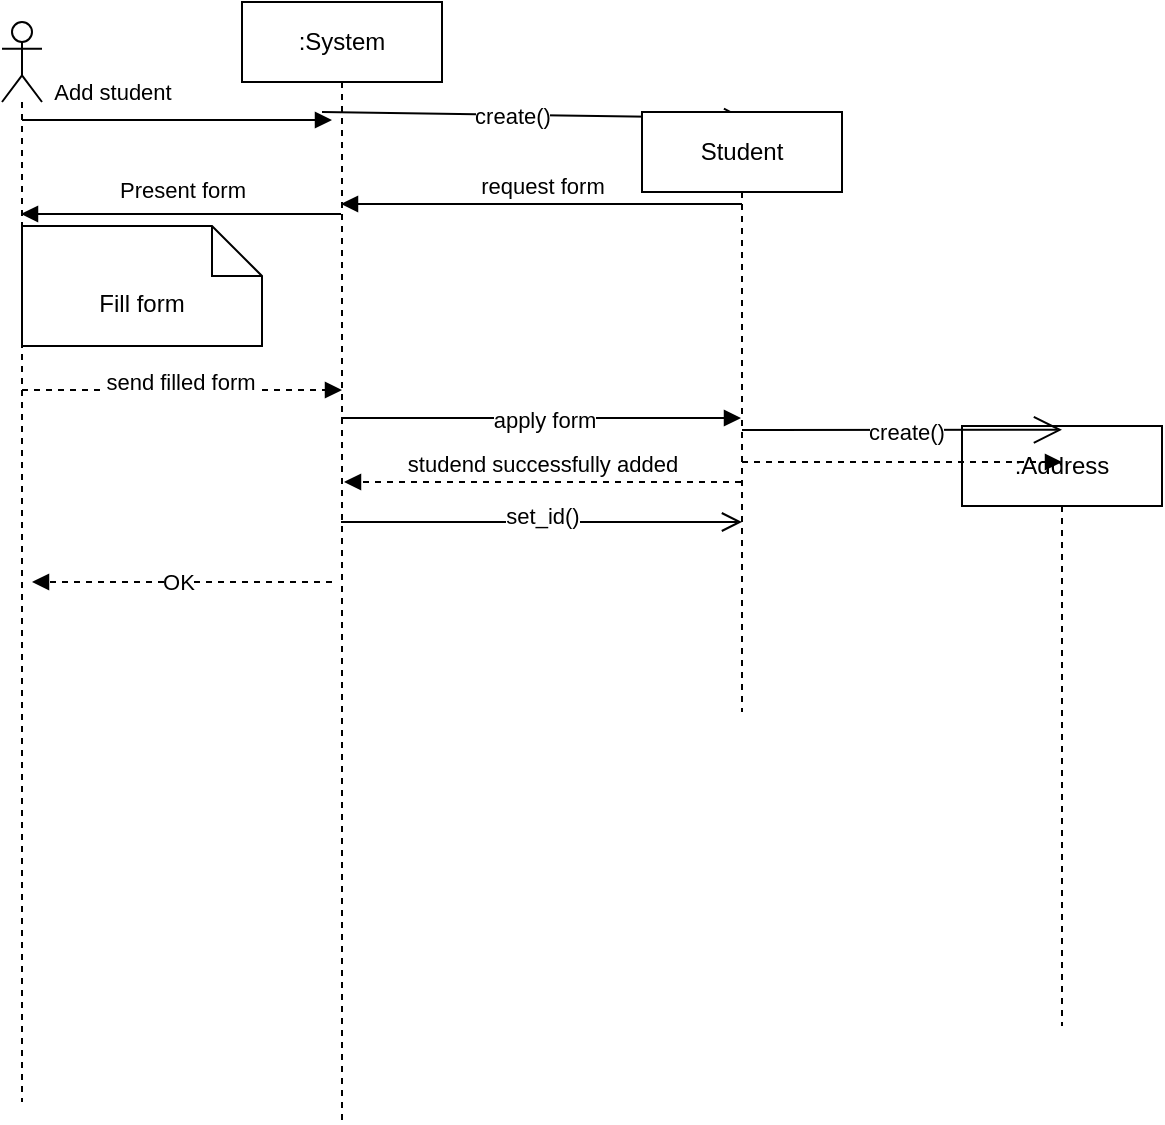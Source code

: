 <mxfile version="24.7.5">
  <diagram name="Page-1" id="mIxCQpqRYAwoG2jx7tLJ">
    <mxGraphModel dx="1114" dy="704" grid="1" gridSize="10" guides="1" tooltips="1" connect="1" arrows="1" fold="1" page="1" pageScale="1" pageWidth="827" pageHeight="1169" math="0" shadow="0">
      <root>
        <mxCell id="0" />
        <mxCell id="1" parent="0" />
        <mxCell id="j_C2mHsa5E6HXYIOTJpf-6" value="" style="shape=umlLifeline;perimeter=lifelinePerimeter;whiteSpace=wrap;html=1;container=1;dropTarget=0;collapsible=0;recursiveResize=0;outlineConnect=0;portConstraint=eastwest;newEdgeStyle={&quot;curved&quot;:0,&quot;rounded&quot;:0};participant=umlActor;" parent="1" vertex="1">
          <mxGeometry x="10" y="10" width="20" height="540" as="geometry" />
        </mxCell>
        <mxCell id="j_C2mHsa5E6HXYIOTJpf-7" value=":System" style="shape=umlLifeline;perimeter=lifelinePerimeter;whiteSpace=wrap;html=1;container=1;dropTarget=0;collapsible=0;recursiveResize=0;outlineConnect=0;portConstraint=eastwest;newEdgeStyle={&quot;curved&quot;:0,&quot;rounded&quot;:0};" parent="1" vertex="1">
          <mxGeometry x="130" width="100" height="560" as="geometry" />
        </mxCell>
        <mxCell id="j_C2mHsa5E6HXYIOTJpf-14" value="Add student" style="html=1;verticalAlign=bottom;endArrow=block;curved=0;rounded=0;entryX=0;entryY=0;entryDx=0;entryDy=5;" parent="1" source="j_C2mHsa5E6HXYIOTJpf-6" edge="1">
          <mxGeometry x="-0.429" y="5" relative="1" as="geometry">
            <mxPoint x="300" y="215" as="sourcePoint" />
            <mxPoint as="offset" />
            <mxPoint x="175" y="59.0" as="targetPoint" />
          </mxGeometry>
        </mxCell>
        <mxCell id="j_C2mHsa5E6HXYIOTJpf-29" value=":Address" style="shape=umlLifeline;perimeter=lifelinePerimeter;whiteSpace=wrap;html=1;container=1;dropTarget=0;collapsible=0;recursiveResize=0;outlineConnect=0;portConstraint=eastwest;newEdgeStyle={&quot;curved&quot;:0,&quot;rounded&quot;:0};" parent="1" vertex="1">
          <mxGeometry x="490" y="212" width="100" height="300" as="geometry" />
        </mxCell>
        <mxCell id="j_C2mHsa5E6HXYIOTJpf-38" value="" style="endArrow=open;endFill=1;endSize=12;html=1;rounded=0;entryX=0.5;entryY=0.033;entryDx=0;entryDy=0;entryPerimeter=0;" parent="1" edge="1">
          <mxGeometry width="160" relative="1" as="geometry">
            <mxPoint x="380" y="214.0" as="sourcePoint" />
            <mxPoint x="540" y="213.9" as="targetPoint" />
          </mxGeometry>
        </mxCell>
        <mxCell id="j_C2mHsa5E6HXYIOTJpf-39" value="create()" style="edgeLabel;html=1;align=center;verticalAlign=middle;resizable=0;points=[];" parent="j_C2mHsa5E6HXYIOTJpf-38" vertex="1" connectable="0">
          <mxGeometry x="0.004" y="-1" relative="1" as="geometry">
            <mxPoint x="1" as="offset" />
          </mxGeometry>
        </mxCell>
        <mxCell id="72pEHp-JBTksz8MAyJF6-1" value="" style="endArrow=open;startArrow=none;endFill=0;startFill=0;endSize=8;html=1;verticalAlign=bottom;labelBackgroundColor=none;strokeWidth=1;rounded=0;exitX=0;exitY=0;exitDx=0;exitDy=5;exitPerimeter=0;entryX=0.51;entryY=0.01;entryDx=0;entryDy=0;entryPerimeter=0;" parent="1" target="j_C2mHsa5E6HXYIOTJpf-20" edge="1">
          <mxGeometry width="160" relative="1" as="geometry">
            <mxPoint x="170" y="55" as="sourcePoint" />
            <mxPoint x="360" y="43" as="targetPoint" />
          </mxGeometry>
        </mxCell>
        <mxCell id="72pEHp-JBTksz8MAyJF6-2" value="create()" style="edgeLabel;html=1;align=center;verticalAlign=middle;resizable=0;points=[];" parent="72pEHp-JBTksz8MAyJF6-1" vertex="1" connectable="0">
          <mxGeometry x="-0.105" relative="1" as="geometry">
            <mxPoint as="offset" />
          </mxGeometry>
        </mxCell>
        <mxCell id="j_C2mHsa5E6HXYIOTJpf-20" value="Student" style="shape=umlLifeline;perimeter=lifelinePerimeter;whiteSpace=wrap;html=1;container=1;dropTarget=0;collapsible=0;recursiveResize=0;outlineConnect=0;portConstraint=eastwest;newEdgeStyle={&quot;curved&quot;:0,&quot;rounded&quot;:0};" parent="1" vertex="1">
          <mxGeometry x="330" y="55" width="100" height="300" as="geometry" />
        </mxCell>
        <mxCell id="rP0L4hH8Dv1ontddegX_-1" value="" style="endArrow=open;startArrow=none;endFill=0;startFill=0;endSize=8;html=1;verticalAlign=bottom;labelBackgroundColor=none;strokeWidth=1;rounded=0;" parent="1" edge="1">
          <mxGeometry width="160" relative="1" as="geometry">
            <mxPoint x="179.5" y="260" as="sourcePoint" />
            <mxPoint x="380" y="260" as="targetPoint" />
          </mxGeometry>
        </mxCell>
        <mxCell id="rP0L4hH8Dv1ontddegX_-2" value="set_id()" style="edgeLabel;html=1;align=center;verticalAlign=middle;resizable=0;points=[];" parent="rP0L4hH8Dv1ontddegX_-1" vertex="1" connectable="0">
          <mxGeometry x="-0.007" y="2" relative="1" as="geometry">
            <mxPoint x="1" y="-1" as="offset" />
          </mxGeometry>
        </mxCell>
        <mxCell id="rP0L4hH8Dv1ontddegX_-4" value="" style="html=1;verticalAlign=bottom;labelBackgroundColor=none;endArrow=block;endFill=1;dashed=1;rounded=0;" parent="1" edge="1">
          <mxGeometry width="160" relative="1" as="geometry">
            <mxPoint x="175" y="290" as="sourcePoint" />
            <mxPoint x="25" y="290" as="targetPoint" />
            <Array as="points">
              <mxPoint x="85" y="290" />
            </Array>
          </mxGeometry>
        </mxCell>
        <mxCell id="rP0L4hH8Dv1ontddegX_-5" value="OK" style="edgeLabel;html=1;align=center;verticalAlign=middle;resizable=0;points=[];" parent="rP0L4hH8Dv1ontddegX_-4" vertex="1" connectable="0">
          <mxGeometry x="0.027" relative="1" as="geometry">
            <mxPoint as="offset" />
          </mxGeometry>
        </mxCell>
        <mxCell id="uCOQKQwzyl2U1Vj7tgrC-1" value="request form" style="html=1;verticalAlign=bottom;labelBackgroundColor=none;endArrow=block;endFill=1;rounded=0;" edge="1" parent="1">
          <mxGeometry width="160" relative="1" as="geometry">
            <mxPoint x="380" y="101" as="sourcePoint" />
            <mxPoint x="179.5" y="101" as="targetPoint" />
          </mxGeometry>
        </mxCell>
        <mxCell id="uCOQKQwzyl2U1Vj7tgrC-2" value="" style="html=1;verticalAlign=bottom;labelBackgroundColor=none;endArrow=block;endFill=1;rounded=0;" edge="1" parent="1">
          <mxGeometry width="160" relative="1" as="geometry">
            <mxPoint x="179.5" y="106" as="sourcePoint" />
            <mxPoint x="19.5" y="106" as="targetPoint" />
          </mxGeometry>
        </mxCell>
        <mxCell id="uCOQKQwzyl2U1Vj7tgrC-3" value="Present form" style="edgeLabel;html=1;align=center;verticalAlign=middle;resizable=0;points=[];" vertex="1" connectable="0" parent="uCOQKQwzyl2U1Vj7tgrC-2">
          <mxGeometry x="0.006" relative="1" as="geometry">
            <mxPoint x="1" y="-12" as="offset" />
          </mxGeometry>
        </mxCell>
        <mxCell id="uCOQKQwzyl2U1Vj7tgrC-5" value="Fill form" style="shape=note2;boundedLbl=1;whiteSpace=wrap;html=1;size=25;verticalAlign=top;align=center;" vertex="1" parent="1">
          <mxGeometry x="20" y="112" width="120" height="60" as="geometry" />
        </mxCell>
        <mxCell id="uCOQKQwzyl2U1Vj7tgrC-6" value="" style="html=1;verticalAlign=bottom;labelBackgroundColor=none;endArrow=block;endFill=1;dashed=1;rounded=0;" edge="1" parent="1">
          <mxGeometry width="160" relative="1" as="geometry">
            <mxPoint x="20" y="194" as="sourcePoint" />
            <mxPoint x="180" y="194" as="targetPoint" />
          </mxGeometry>
        </mxCell>
        <mxCell id="uCOQKQwzyl2U1Vj7tgrC-7" value="send filled form" style="edgeLabel;html=1;align=center;verticalAlign=middle;resizable=0;points=[];" vertex="1" connectable="0" parent="uCOQKQwzyl2U1Vj7tgrC-6">
          <mxGeometry x="-0.013" y="4" relative="1" as="geometry">
            <mxPoint as="offset" />
          </mxGeometry>
        </mxCell>
        <mxCell id="uCOQKQwzyl2U1Vj7tgrC-8" value="" style="html=1;verticalAlign=bottom;labelBackgroundColor=none;endArrow=block;endFill=1;rounded=0;" edge="1" parent="1">
          <mxGeometry width="160" relative="1" as="geometry">
            <mxPoint x="179.5" y="208" as="sourcePoint" />
            <mxPoint x="379.5" y="208" as="targetPoint" />
          </mxGeometry>
        </mxCell>
        <mxCell id="uCOQKQwzyl2U1Vj7tgrC-9" value="apply form" style="edgeLabel;html=1;align=center;verticalAlign=middle;resizable=0;points=[];" vertex="1" connectable="0" parent="uCOQKQwzyl2U1Vj7tgrC-8">
          <mxGeometry x="0.005" y="-1" relative="1" as="geometry">
            <mxPoint x="1" as="offset" />
          </mxGeometry>
        </mxCell>
        <mxCell id="uCOQKQwzyl2U1Vj7tgrC-10" value="" style="html=1;verticalAlign=bottom;labelBackgroundColor=none;endArrow=block;endFill=1;dashed=1;rounded=0;" edge="1" parent="1">
          <mxGeometry width="160" relative="1" as="geometry">
            <mxPoint x="380" y="230" as="sourcePoint" />
            <mxPoint x="540" y="230" as="targetPoint" />
          </mxGeometry>
        </mxCell>
        <mxCell id="uCOQKQwzyl2U1Vj7tgrC-11" value="studend successfully added" style="html=1;verticalAlign=bottom;labelBackgroundColor=none;endArrow=block;endFill=1;dashed=1;rounded=0;" edge="1" parent="1" source="j_C2mHsa5E6HXYIOTJpf-20">
          <mxGeometry width="160" relative="1" as="geometry">
            <mxPoint x="341" y="240" as="sourcePoint" />
            <mxPoint x="181" y="240" as="targetPoint" />
          </mxGeometry>
        </mxCell>
      </root>
    </mxGraphModel>
  </diagram>
</mxfile>

